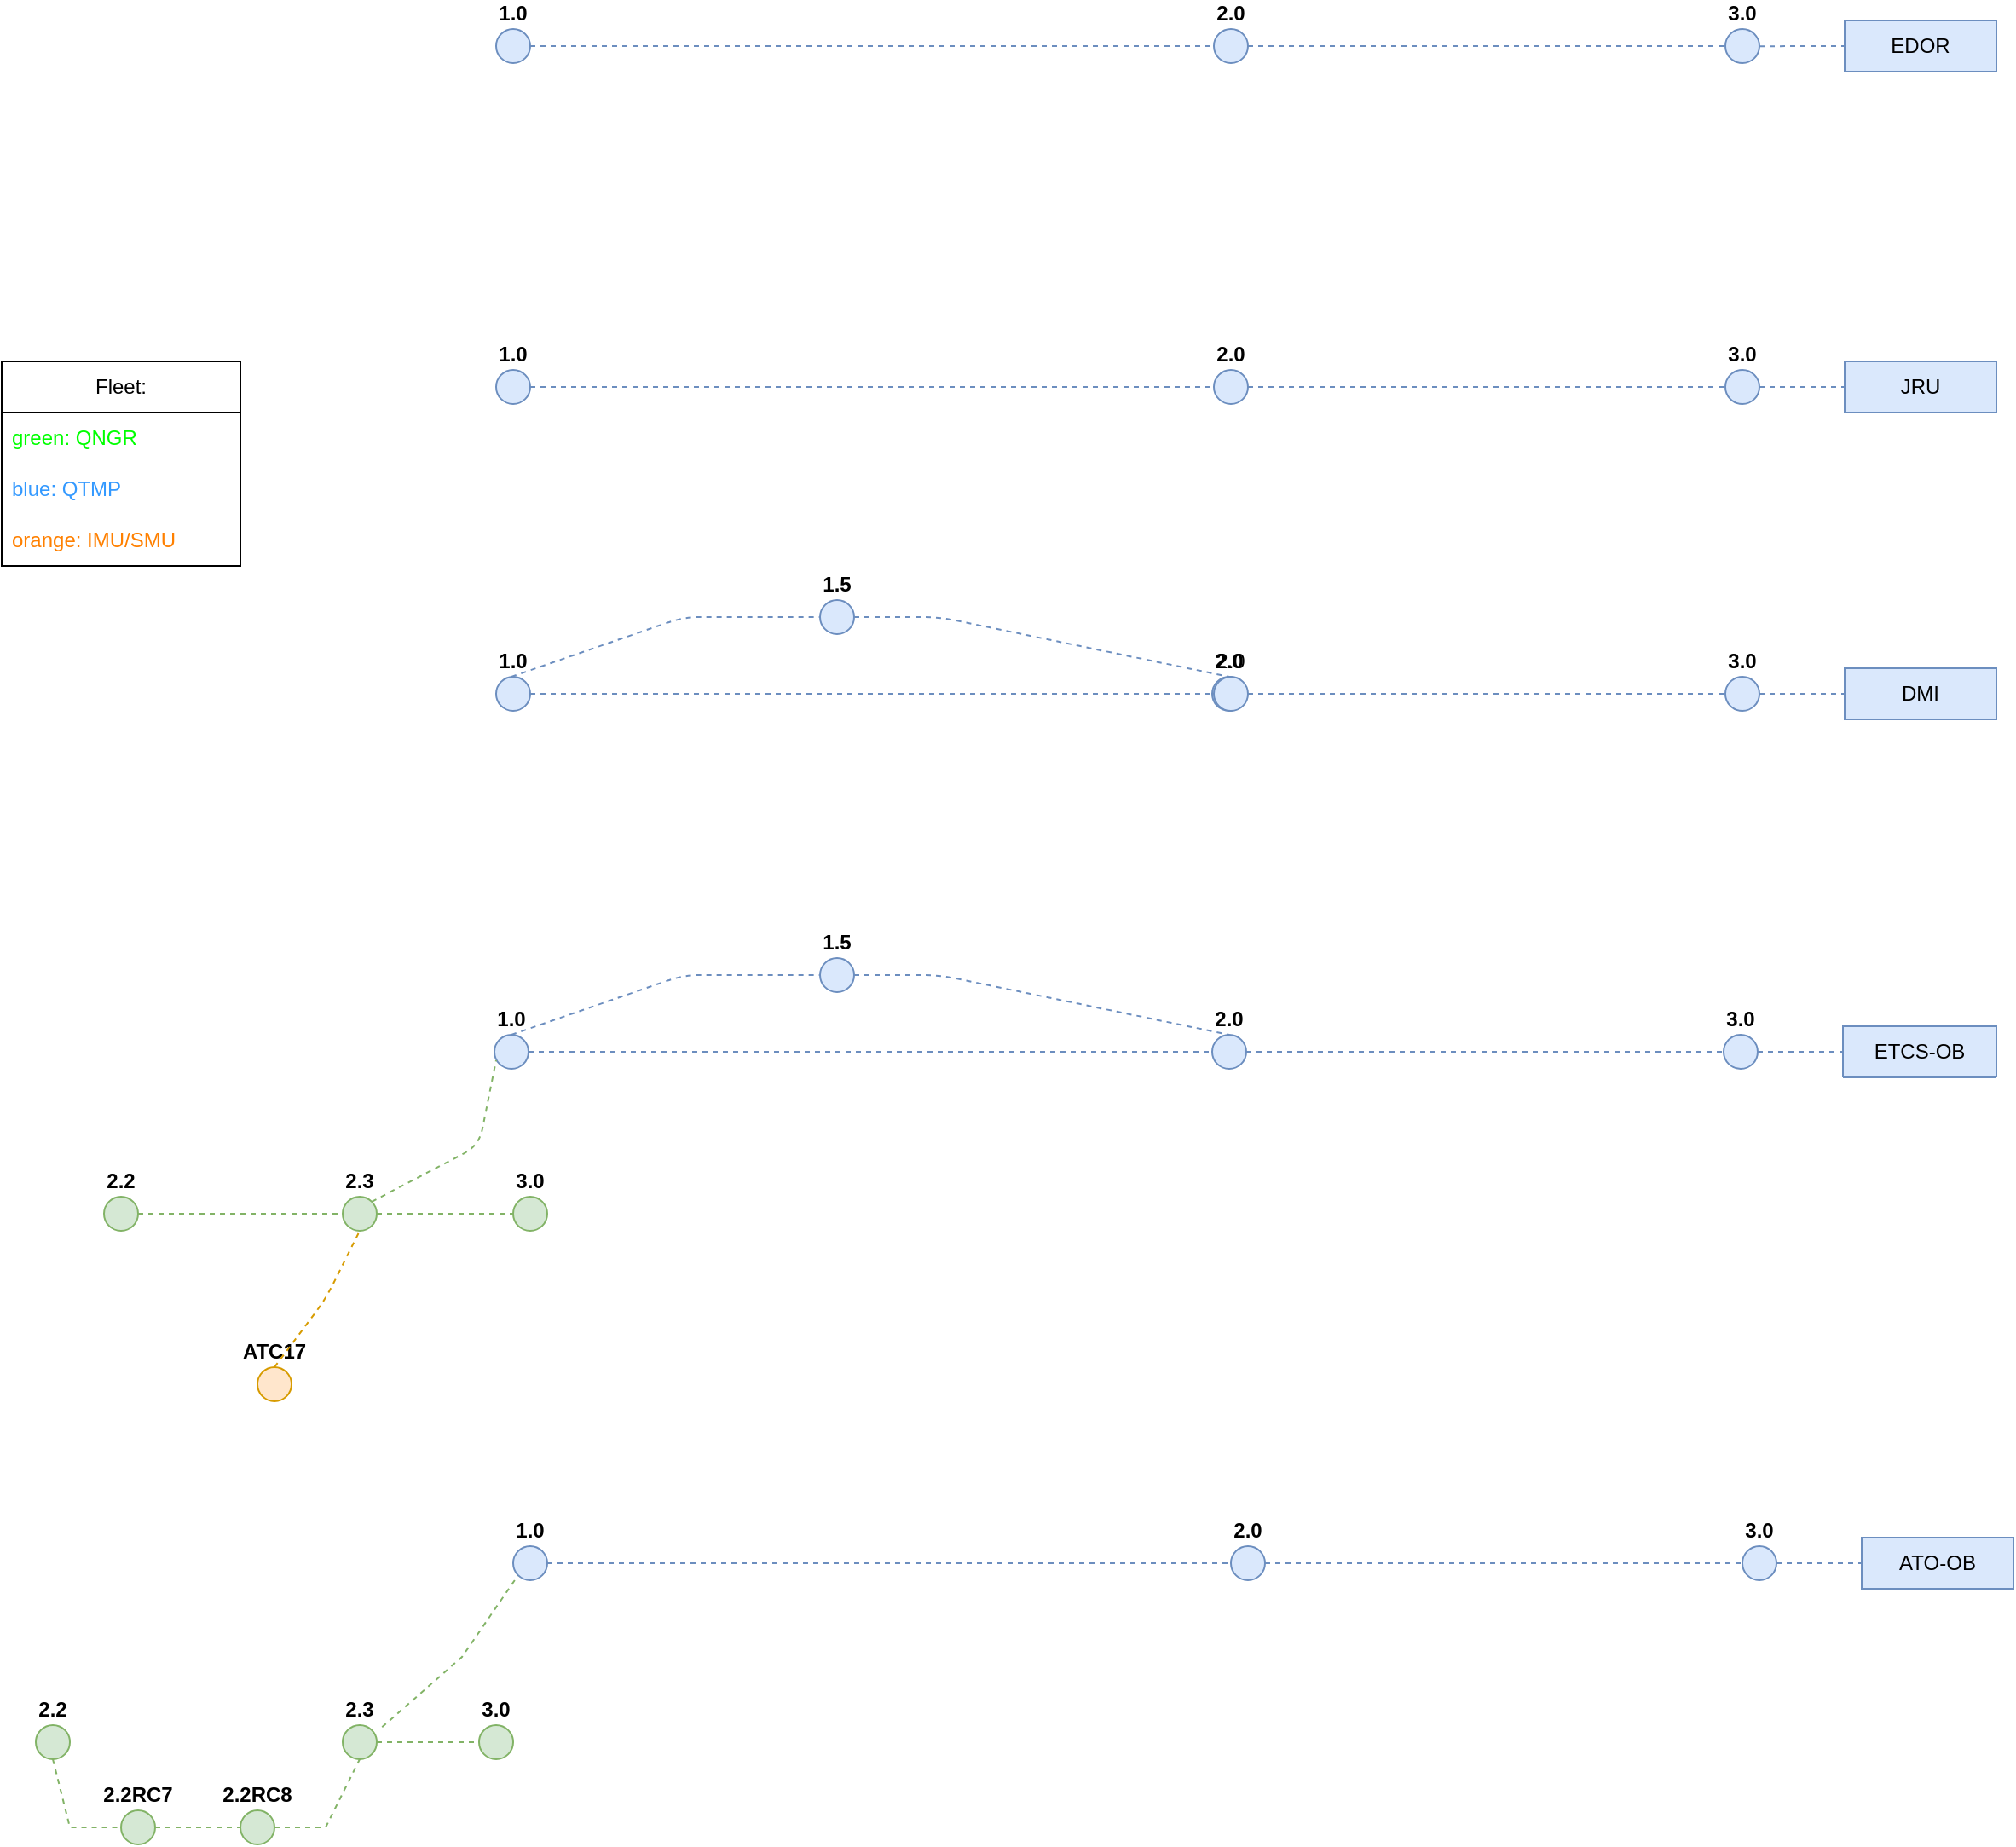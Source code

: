 <mxfile version="24.7.1" type="github">
  <diagram name="gitflow" id="YsHEfCWtMxy-4PZ75NSL">
    <mxGraphModel dx="2578" dy="2096" grid="1" gridSize="10" guides="1" tooltips="1" connect="1" arrows="1" fold="1" page="1" pageScale="1" pageWidth="850" pageHeight="1100" math="0" shadow="0">
      <root>
        <mxCell id="0" />
        <mxCell id="1" parent="0" />
        <mxCell id="qWxLDXMtbbsYDqkpyxWJ-5" value="" style="endArrow=none;dashed=1;html=1;fillColor=#dae8fc;strokeColor=#6c8ebf;rounded=0;entryX=0;entryY=0.5;entryDx=0;entryDy=0;" parent="1" source="qWxLDXMtbbsYDqkpyxWJ-12" target="au89qphzXt-BbgD6JoRx-5" edge="1">
          <mxGeometry width="50" height="50" relative="1" as="geometry">
            <mxPoint x="179" y="445" as="sourcePoint" />
            <mxPoint x="960.0" y="460.429" as="targetPoint" />
            <Array as="points" />
          </mxGeometry>
        </mxCell>
        <mxCell id="qWxLDXMtbbsYDqkpyxWJ-7" value="1.0" style="ellipse;whiteSpace=wrap;html=1;aspect=fixed;fillColor=#dae8fc;strokeColor=#6c8ebf;fontStyle=1;labelPosition=center;verticalLabelPosition=top;align=center;verticalAlign=bottom;" parent="1" vertex="1">
          <mxGeometry x="169" y="435" width="20" height="20" as="geometry" />
        </mxCell>
        <mxCell id="qWxLDXMtbbsYDqkpyxWJ-12" value="3.0" style="ellipse;whiteSpace=wrap;html=1;aspect=fixed;fillColor=#dae8fc;strokeColor=#6c8ebf;fontStyle=1;labelPosition=center;verticalLabelPosition=top;align=center;verticalAlign=bottom;" parent="1" vertex="1">
          <mxGeometry x="890" y="435" width="20" height="20" as="geometry" />
        </mxCell>
        <mxCell id="qWxLDXMtbbsYDqkpyxWJ-13" value="" style="endArrow=none;dashed=1;html=1;fillColor=#dae8fc;strokeColor=#6c8ebf;rounded=0;" parent="1" source="qWxLDXMtbbsYDqkpyxWJ-30" target="qWxLDXMtbbsYDqkpyxWJ-12" edge="1">
          <mxGeometry width="50" height="50" relative="1" as="geometry">
            <mxPoint x="189" y="445" as="sourcePoint" />
            <mxPoint x="839" y="445" as="targetPoint" />
          </mxGeometry>
        </mxCell>
        <mxCell id="qWxLDXMtbbsYDqkpyxWJ-30" value="2.0" style="ellipse;whiteSpace=wrap;html=1;aspect=fixed;fillColor=#dae8fc;strokeColor=#6c8ebf;fontStyle=1;labelPosition=center;verticalLabelPosition=top;align=center;verticalAlign=bottom;" parent="1" vertex="1">
          <mxGeometry x="590" y="435" width="20" height="20" as="geometry" />
        </mxCell>
        <mxCell id="qWxLDXMtbbsYDqkpyxWJ-31" value="" style="endArrow=none;dashed=1;html=1;fillColor=#dae8fc;strokeColor=#6c8ebf;rounded=0;" parent="1" source="qWxLDXMtbbsYDqkpyxWJ-7" target="qWxLDXMtbbsYDqkpyxWJ-30" edge="1">
          <mxGeometry width="50" height="50" relative="1" as="geometry">
            <mxPoint x="189.0" y="445" as="sourcePoint" />
            <mxPoint x="829" y="445" as="targetPoint" />
            <Array as="points" />
          </mxGeometry>
        </mxCell>
        <mxCell id="au89qphzXt-BbgD6JoRx-1" value="Fleet:" style="swimlane;fontStyle=0;childLayout=stackLayout;horizontal=1;startSize=30;horizontalStack=0;resizeParent=1;resizeParentMax=0;resizeLast=0;collapsible=1;marginBottom=0;whiteSpace=wrap;html=1;" vertex="1" parent="1">
          <mxGeometry x="-120" y="40" width="140" height="120" as="geometry">
            <mxRectangle x="-210" y="140" width="70" height="30" as="alternateBounds" />
          </mxGeometry>
        </mxCell>
        <mxCell id="au89qphzXt-BbgD6JoRx-2" value="&lt;font color=&quot;#00ff00&quot;&gt;green: QNGR&lt;/font&gt;" style="text;strokeColor=none;fillColor=none;align=left;verticalAlign=middle;spacingLeft=4;spacingRight=4;overflow=hidden;points=[[0,0.5],[1,0.5]];portConstraint=eastwest;rotatable=0;whiteSpace=wrap;html=1;" vertex="1" parent="au89qphzXt-BbgD6JoRx-1">
          <mxGeometry y="30" width="140" height="30" as="geometry" />
        </mxCell>
        <mxCell id="au89qphzXt-BbgD6JoRx-3" value="blue: QTMP" style="text;strokeColor=none;fillColor=none;align=left;verticalAlign=middle;spacingLeft=4;spacingRight=4;overflow=hidden;points=[[0,0.5],[1,0.5]];portConstraint=eastwest;rotatable=0;whiteSpace=wrap;html=1;fontColor=#3399FF;" vertex="1" parent="au89qphzXt-BbgD6JoRx-1">
          <mxGeometry y="60" width="140" height="30" as="geometry" />
        </mxCell>
        <mxCell id="au89qphzXt-BbgD6JoRx-4" value="orange: IMU/SMU" style="text;strokeColor=none;fillColor=none;align=left;verticalAlign=middle;spacingLeft=4;spacingRight=4;overflow=hidden;points=[[0,0.5],[1,0.5]];portConstraint=eastwest;rotatable=0;whiteSpace=wrap;html=1;fontColor=#FF8000;" vertex="1" parent="au89qphzXt-BbgD6JoRx-1">
          <mxGeometry y="90" width="140" height="30" as="geometry" />
        </mxCell>
        <mxCell id="au89qphzXt-BbgD6JoRx-5" value="ETCS-OB" style="swimlane;fontStyle=0;childLayout=stackLayout;horizontal=1;startSize=30;horizontalStack=0;resizeParent=1;resizeParentMax=0;resizeLast=0;collapsible=1;marginBottom=0;whiteSpace=wrap;html=1;fillColor=#dae8fc;strokeColor=#6c8ebf;" vertex="1" collapsed="1" parent="1">
          <mxGeometry x="960" y="430" width="90" height="30" as="geometry">
            <mxRectangle x="410" y="470" width="140" height="150" as="alternateBounds" />
          </mxGeometry>
        </mxCell>
        <mxCell id="au89qphzXt-BbgD6JoRx-6" value="EVC" style="text;strokeColor=none;fillColor=none;align=left;verticalAlign=middle;spacingLeft=4;spacingRight=4;overflow=hidden;points=[[0,0.5],[1,0.5]];portConstraint=eastwest;rotatable=0;whiteSpace=wrap;html=1;fontColor=default;" vertex="1" parent="au89qphzXt-BbgD6JoRx-5">
          <mxGeometry y="30" width="140" height="30" as="geometry" />
        </mxCell>
        <mxCell id="au89qphzXt-BbgD6JoRx-10" value="RTM" style="text;strokeColor=none;fillColor=none;align=left;verticalAlign=middle;spacingLeft=4;spacingRight=4;overflow=hidden;points=[[0,0.5],[1,0.5]];portConstraint=eastwest;rotatable=0;whiteSpace=wrap;html=1;fontColor=default;" vertex="1" parent="au89qphzXt-BbgD6JoRx-5">
          <mxGeometry y="60" width="140" height="30" as="geometry" />
        </mxCell>
        <mxCell id="au89qphzXt-BbgD6JoRx-11" value="BTM" style="text;strokeColor=none;fillColor=none;align=left;verticalAlign=middle;spacingLeft=4;spacingRight=4;overflow=hidden;points=[[0,0.5],[1,0.5]];portConstraint=eastwest;rotatable=0;whiteSpace=wrap;html=1;fontColor=default;" vertex="1" parent="au89qphzXt-BbgD6JoRx-5">
          <mxGeometry y="90" width="140" height="30" as="geometry" />
        </mxCell>
        <mxCell id="au89qphzXt-BbgD6JoRx-12" value="AWIO" style="text;strokeColor=none;fillColor=none;align=left;verticalAlign=middle;spacingLeft=4;spacingRight=4;overflow=hidden;points=[[0,0.5],[1,0.5]];portConstraint=eastwest;rotatable=0;whiteSpace=wrap;html=1;fontColor=default;" vertex="1" parent="au89qphzXt-BbgD6JoRx-5">
          <mxGeometry y="120" width="140" height="30" as="geometry" />
        </mxCell>
        <mxCell id="au89qphzXt-BbgD6JoRx-13" value="1.5" style="ellipse;whiteSpace=wrap;html=1;aspect=fixed;fillColor=#dae8fc;strokeColor=#6c8ebf;fontStyle=1;labelPosition=center;verticalLabelPosition=top;align=center;verticalAlign=bottom;" vertex="1" parent="1">
          <mxGeometry x="360" y="390" width="20" height="20" as="geometry" />
        </mxCell>
        <mxCell id="au89qphzXt-BbgD6JoRx-14" value="" style="endArrow=none;dashed=1;html=1;fillColor=#dae8fc;strokeColor=#6c8ebf;rounded=1;entryX=0;entryY=0.5;entryDx=0;entryDy=0;exitX=0.5;exitY=0;exitDx=0;exitDy=0;curved=0;" edge="1" parent="1" source="qWxLDXMtbbsYDqkpyxWJ-7" target="au89qphzXt-BbgD6JoRx-13">
          <mxGeometry width="50" height="50" relative="1" as="geometry">
            <mxPoint x="199" y="455" as="sourcePoint" />
            <mxPoint x="600" y="455" as="targetPoint" />
            <Array as="points">
              <mxPoint x="280" y="400" />
            </Array>
          </mxGeometry>
        </mxCell>
        <mxCell id="au89qphzXt-BbgD6JoRx-15" value="" style="endArrow=none;dashed=1;html=1;fillColor=#dae8fc;strokeColor=#6c8ebf;rounded=1;entryX=0.5;entryY=0;entryDx=0;entryDy=0;exitX=1;exitY=0.5;exitDx=0;exitDy=0;curved=0;" edge="1" parent="1" source="au89qphzXt-BbgD6JoRx-13" target="qWxLDXMtbbsYDqkpyxWJ-30">
          <mxGeometry width="50" height="50" relative="1" as="geometry">
            <mxPoint x="189" y="445" as="sourcePoint" />
            <mxPoint x="330" y="410" as="targetPoint" />
            <Array as="points">
              <mxPoint x="430" y="400" />
            </Array>
          </mxGeometry>
        </mxCell>
        <mxCell id="au89qphzXt-BbgD6JoRx-21" value="2.0" style="ellipse;whiteSpace=wrap;html=1;aspect=fixed;fillColor=#dae8fc;strokeColor=#6c8ebf;fontStyle=1;labelPosition=center;verticalLabelPosition=top;align=center;verticalAlign=bottom;" vertex="1" parent="1">
          <mxGeometry x="590" y="225" width="20" height="20" as="geometry" />
        </mxCell>
        <mxCell id="au89qphzXt-BbgD6JoRx-22" value="1.5" style="ellipse;whiteSpace=wrap;html=1;aspect=fixed;fillColor=#dae8fc;strokeColor=#6c8ebf;fontStyle=1;labelPosition=center;verticalLabelPosition=top;align=center;verticalAlign=bottom;" vertex="1" parent="1">
          <mxGeometry x="360" y="180" width="20" height="20" as="geometry" />
        </mxCell>
        <mxCell id="au89qphzXt-BbgD6JoRx-23" value="" style="endArrow=none;dashed=1;html=1;fillColor=#dae8fc;strokeColor=#6c8ebf;rounded=1;entryX=0;entryY=0.5;entryDx=0;entryDy=0;exitX=0.5;exitY=0;exitDx=0;exitDy=0;curved=0;" edge="1" parent="1" target="au89qphzXt-BbgD6JoRx-22">
          <mxGeometry width="50" height="50" relative="1" as="geometry">
            <mxPoint x="179" y="225" as="sourcePoint" />
            <mxPoint x="600" y="245" as="targetPoint" />
            <Array as="points">
              <mxPoint x="280" y="190" />
            </Array>
          </mxGeometry>
        </mxCell>
        <mxCell id="au89qphzXt-BbgD6JoRx-24" value="" style="endArrow=none;dashed=1;html=1;fillColor=#dae8fc;strokeColor=#6c8ebf;rounded=1;entryX=0.5;entryY=0;entryDx=0;entryDy=0;exitX=1;exitY=0.5;exitDx=0;exitDy=0;curved=0;" edge="1" parent="1">
          <mxGeometry width="50" height="50" relative="1" as="geometry">
            <mxPoint x="380" y="190" as="sourcePoint" />
            <mxPoint x="600" y="225" as="targetPoint" />
            <Array as="points">
              <mxPoint x="430" y="190" />
            </Array>
          </mxGeometry>
        </mxCell>
        <mxCell id="qWxLDXMtbbsYDqkpyxWJ-114" value="ATC17" parent="0" />
        <mxCell id="qWxLDXMtbbsYDqkpyxWJ-127" value="" style="endArrow=none;dashed=1;html=1;fillColor=#dae8fc;strokeColor=#6c8ebf;rounded=0;" parent="qWxLDXMtbbsYDqkpyxWJ-114" source="qWxLDXMtbbsYDqkpyxWJ-129" target="qWxLDXMtbbsYDqkpyxWJ-133" edge="1">
          <mxGeometry width="50" height="50" relative="1" as="geometry">
            <mxPoint x="180" y="235" as="sourcePoint" />
            <mxPoint x="860" y="235" as="targetPoint" />
          </mxGeometry>
        </mxCell>
        <mxCell id="qWxLDXMtbbsYDqkpyxWJ-128" value="1.0" style="ellipse;whiteSpace=wrap;html=1;aspect=fixed;fillColor=#dae8fc;strokeColor=#6c8ebf;fontStyle=1;labelPosition=center;verticalLabelPosition=top;align=center;verticalAlign=bottom;" parent="qWxLDXMtbbsYDqkpyxWJ-114" vertex="1">
          <mxGeometry x="170" y="225" width="20" height="20" as="geometry" />
        </mxCell>
        <mxCell id="qWxLDXMtbbsYDqkpyxWJ-129" value="3.0" style="ellipse;whiteSpace=wrap;html=1;aspect=fixed;fillColor=#dae8fc;strokeColor=#6c8ebf;fontStyle=1;labelPosition=center;verticalLabelPosition=top;align=center;verticalAlign=bottom;" parent="qWxLDXMtbbsYDqkpyxWJ-114" vertex="1">
          <mxGeometry x="891" y="225" width="20" height="20" as="geometry" />
        </mxCell>
        <mxCell id="qWxLDXMtbbsYDqkpyxWJ-130" value="" style="endArrow=none;dashed=1;html=1;fillColor=#dae8fc;strokeColor=#6c8ebf;rounded=0;" parent="qWxLDXMtbbsYDqkpyxWJ-114" source="qWxLDXMtbbsYDqkpyxWJ-131" target="qWxLDXMtbbsYDqkpyxWJ-129" edge="1">
          <mxGeometry width="50" height="50" relative="1" as="geometry">
            <mxPoint x="190" y="235" as="sourcePoint" />
            <mxPoint x="840" y="235" as="targetPoint" />
          </mxGeometry>
        </mxCell>
        <mxCell id="qWxLDXMtbbsYDqkpyxWJ-131" value="2.0" style="ellipse;whiteSpace=wrap;html=1;aspect=fixed;fillColor=#dae8fc;strokeColor=#6c8ebf;fontStyle=0;labelPosition=center;verticalLabelPosition=top;align=center;verticalAlign=bottom;" parent="qWxLDXMtbbsYDqkpyxWJ-114" vertex="1">
          <mxGeometry x="591" y="225" width="20" height="20" as="geometry" />
        </mxCell>
        <mxCell id="qWxLDXMtbbsYDqkpyxWJ-132" value="" style="endArrow=none;dashed=1;html=1;fillColor=#dae8fc;strokeColor=#6c8ebf;rounded=0;" parent="qWxLDXMtbbsYDqkpyxWJ-114" source="qWxLDXMtbbsYDqkpyxWJ-128" target="qWxLDXMtbbsYDqkpyxWJ-131" edge="1">
          <mxGeometry width="50" height="50" relative="1" as="geometry">
            <mxPoint x="190.0" y="235" as="sourcePoint" />
            <mxPoint x="830" y="235" as="targetPoint" />
            <Array as="points" />
          </mxGeometry>
        </mxCell>
        <mxCell id="qWxLDXMtbbsYDqkpyxWJ-133" value="DMI" style="text;html=1;strokeColor=#6c8ebf;fillColor=#dae8fc;align=center;verticalAlign=middle;whiteSpace=wrap;rounded=0;container=1;collapsible=0;" parent="qWxLDXMtbbsYDqkpyxWJ-114" vertex="1">
          <mxGeometry x="961" y="220" width="89" height="30" as="geometry">
            <mxRectangle x="961" y="610" width="90" height="30" as="alternateBounds" />
          </mxGeometry>
        </mxCell>
        <mxCell id="qWxLDXMtbbsYDqkpyxWJ-134" value="" style="endArrow=none;dashed=1;html=1;fillColor=#dae8fc;strokeColor=#6c8ebf;rounded=0;" parent="qWxLDXMtbbsYDqkpyxWJ-114" source="qWxLDXMtbbsYDqkpyxWJ-136" target="qWxLDXMtbbsYDqkpyxWJ-140" edge="1">
          <mxGeometry width="50" height="50" relative="1" as="geometry">
            <mxPoint x="180" y="55" as="sourcePoint" />
            <mxPoint x="860" y="55" as="targetPoint" />
          </mxGeometry>
        </mxCell>
        <mxCell id="qWxLDXMtbbsYDqkpyxWJ-135" value="1.0" style="ellipse;whiteSpace=wrap;html=1;aspect=fixed;fillColor=#dae8fc;strokeColor=#6c8ebf;fontStyle=1;labelPosition=center;verticalLabelPosition=top;align=center;verticalAlign=bottom;" parent="qWxLDXMtbbsYDqkpyxWJ-114" vertex="1">
          <mxGeometry x="170" y="45" width="20" height="20" as="geometry" />
        </mxCell>
        <mxCell id="qWxLDXMtbbsYDqkpyxWJ-136" value="3.0" style="ellipse;whiteSpace=wrap;html=1;aspect=fixed;fillColor=#dae8fc;strokeColor=#6c8ebf;fontStyle=1;labelPosition=center;verticalLabelPosition=top;align=center;verticalAlign=bottom;" parent="qWxLDXMtbbsYDqkpyxWJ-114" vertex="1">
          <mxGeometry x="891" y="45" width="20" height="20" as="geometry" />
        </mxCell>
        <mxCell id="qWxLDXMtbbsYDqkpyxWJ-137" value="" style="endArrow=none;dashed=1;html=1;fillColor=#dae8fc;strokeColor=#6c8ebf;rounded=0;" parent="qWxLDXMtbbsYDqkpyxWJ-114" source="qWxLDXMtbbsYDqkpyxWJ-138" target="qWxLDXMtbbsYDqkpyxWJ-136" edge="1">
          <mxGeometry width="50" height="50" relative="1" as="geometry">
            <mxPoint x="190" y="55" as="sourcePoint" />
            <mxPoint x="840" y="55" as="targetPoint" />
          </mxGeometry>
        </mxCell>
        <mxCell id="qWxLDXMtbbsYDqkpyxWJ-138" value="2.0" style="ellipse;whiteSpace=wrap;html=1;aspect=fixed;fillColor=#dae8fc;strokeColor=#6c8ebf;fontStyle=1;labelPosition=center;verticalLabelPosition=top;align=center;verticalAlign=bottom;" parent="qWxLDXMtbbsYDqkpyxWJ-114" vertex="1">
          <mxGeometry x="591" y="45" width="20" height="20" as="geometry" />
        </mxCell>
        <mxCell id="qWxLDXMtbbsYDqkpyxWJ-139" value="" style="endArrow=none;dashed=1;html=1;fillColor=#dae8fc;strokeColor=#6c8ebf;rounded=0;" parent="qWxLDXMtbbsYDqkpyxWJ-114" source="qWxLDXMtbbsYDqkpyxWJ-135" target="qWxLDXMtbbsYDqkpyxWJ-138" edge="1">
          <mxGeometry width="50" height="50" relative="1" as="geometry">
            <mxPoint x="190.0" y="55" as="sourcePoint" />
            <mxPoint x="830" y="55" as="targetPoint" />
            <Array as="points" />
          </mxGeometry>
        </mxCell>
        <mxCell id="qWxLDXMtbbsYDqkpyxWJ-140" value="JRU" style="text;html=1;strokeColor=#6c8ebf;fillColor=#dae8fc;align=center;verticalAlign=middle;whiteSpace=wrap;rounded=0;container=1;collapsible=0;" parent="qWxLDXMtbbsYDqkpyxWJ-114" vertex="1">
          <mxGeometry x="961" y="40" width="89" height="30" as="geometry">
            <mxRectangle x="961" y="610" width="90" height="30" as="alternateBounds" />
          </mxGeometry>
        </mxCell>
        <mxCell id="qWxLDXMtbbsYDqkpyxWJ-141" value="" style="endArrow=none;dashed=1;html=1;fillColor=#dae8fc;strokeColor=#6c8ebf;rounded=0;" parent="qWxLDXMtbbsYDqkpyxWJ-114" source="qWxLDXMtbbsYDqkpyxWJ-143" target="qWxLDXMtbbsYDqkpyxWJ-147" edge="1">
          <mxGeometry width="50" height="50" relative="1" as="geometry">
            <mxPoint x="180" y="-145" as="sourcePoint" />
            <mxPoint x="860" y="-145" as="targetPoint" />
          </mxGeometry>
        </mxCell>
        <mxCell id="qWxLDXMtbbsYDqkpyxWJ-142" value="1.0" style="ellipse;whiteSpace=wrap;html=1;aspect=fixed;fillColor=#dae8fc;strokeColor=#6c8ebf;fontStyle=1;labelPosition=center;verticalLabelPosition=top;align=center;verticalAlign=bottom;" parent="qWxLDXMtbbsYDqkpyxWJ-114" vertex="1">
          <mxGeometry x="170" y="-155" width="20" height="20" as="geometry" />
        </mxCell>
        <mxCell id="qWxLDXMtbbsYDqkpyxWJ-143" value="3.0" style="ellipse;whiteSpace=wrap;html=1;aspect=fixed;fillColor=#dae8fc;strokeColor=#6c8ebf;fontStyle=1;labelPosition=center;verticalLabelPosition=top;align=center;verticalAlign=bottom;" parent="qWxLDXMtbbsYDqkpyxWJ-114" vertex="1">
          <mxGeometry x="891" y="-155" width="20" height="20" as="geometry" />
        </mxCell>
        <mxCell id="qWxLDXMtbbsYDqkpyxWJ-144" value="" style="endArrow=none;dashed=1;html=1;fillColor=#dae8fc;strokeColor=#6c8ebf;rounded=0;" parent="qWxLDXMtbbsYDqkpyxWJ-114" source="qWxLDXMtbbsYDqkpyxWJ-145" target="qWxLDXMtbbsYDqkpyxWJ-143" edge="1">
          <mxGeometry width="50" height="50" relative="1" as="geometry">
            <mxPoint x="190" y="-145" as="sourcePoint" />
            <mxPoint x="840" y="-145" as="targetPoint" />
          </mxGeometry>
        </mxCell>
        <mxCell id="qWxLDXMtbbsYDqkpyxWJ-145" value="2.0" style="ellipse;whiteSpace=wrap;html=1;aspect=fixed;fillColor=#dae8fc;strokeColor=#6c8ebf;fontStyle=1;labelPosition=center;verticalLabelPosition=top;align=center;verticalAlign=bottom;" parent="qWxLDXMtbbsYDqkpyxWJ-114" vertex="1">
          <mxGeometry x="591" y="-155" width="20" height="20" as="geometry" />
        </mxCell>
        <mxCell id="qWxLDXMtbbsYDqkpyxWJ-146" value="" style="endArrow=none;dashed=1;html=1;fillColor=#dae8fc;strokeColor=#6c8ebf;rounded=0;" parent="qWxLDXMtbbsYDqkpyxWJ-114" source="qWxLDXMtbbsYDqkpyxWJ-142" target="qWxLDXMtbbsYDqkpyxWJ-145" edge="1">
          <mxGeometry width="50" height="50" relative="1" as="geometry">
            <mxPoint x="190.0" y="-145" as="sourcePoint" />
            <mxPoint x="830" y="-145" as="targetPoint" />
            <Array as="points" />
          </mxGeometry>
        </mxCell>
        <mxCell id="qWxLDXMtbbsYDqkpyxWJ-147" value="EDOR" style="text;html=1;strokeColor=#6c8ebf;fillColor=#dae8fc;align=center;verticalAlign=middle;whiteSpace=wrap;rounded=0;container=1;collapsible=0;" parent="qWxLDXMtbbsYDqkpyxWJ-114" vertex="1">
          <mxGeometry x="961" y="-160" width="89" height="30" as="geometry">
            <mxRectangle x="961" y="610" width="90" height="30" as="alternateBounds" />
          </mxGeometry>
        </mxCell>
        <mxCell id="qWxLDXMtbbsYDqkpyxWJ-169" value="2.3" style="ellipse;whiteSpace=wrap;html=1;aspect=fixed;fillColor=#d5e8d4;strokeColor=#82b366;fontStyle=1;labelPosition=center;verticalLabelPosition=top;align=center;verticalAlign=bottom;" parent="qWxLDXMtbbsYDqkpyxWJ-114" vertex="1">
          <mxGeometry x="80" y="530" width="20" height="20" as="geometry" />
        </mxCell>
        <mxCell id="qWxLDXMtbbsYDqkpyxWJ-173" value="3.0" style="ellipse;whiteSpace=wrap;html=1;aspect=fixed;fillColor=#d5e8d4;strokeColor=#82b366;fontStyle=1;labelPosition=center;verticalLabelPosition=top;align=center;verticalAlign=bottom;" parent="qWxLDXMtbbsYDqkpyxWJ-114" vertex="1">
          <mxGeometry x="180" y="530" width="20" height="20" as="geometry" />
        </mxCell>
        <mxCell id="qWxLDXMtbbsYDqkpyxWJ-174" value="" style="endArrow=none;dashed=1;html=1;fillColor=#d5e8d4;strokeColor=#82b366;rounded=0;startFillColor=#33FF33;exitX=1;exitY=0.5;exitDx=0;exitDy=0;entryX=0;entryY=0.5;entryDx=0;entryDy=0;orthogonalLoop=0;" parent="qWxLDXMtbbsYDqkpyxWJ-114" source="qWxLDXMtbbsYDqkpyxWJ-169" target="qWxLDXMtbbsYDqkpyxWJ-173" edge="1">
          <mxGeometry width="50" height="50" relative="1" as="geometry">
            <mxPoint y="600" as="sourcePoint" />
            <mxPoint x="50" y="600" as="targetPoint" />
            <Array as="points" />
          </mxGeometry>
        </mxCell>
        <mxCell id="qWxLDXMtbbsYDqkpyxWJ-177" value="" style="endArrow=none;dashed=1;html=1;fillColor=#d5e8d4;strokeColor=#82b366;rounded=0;startFillColor=#33FF33;entryX=0;entryY=0.5;entryDx=0;entryDy=0;orthogonalLoop=0;" parent="qWxLDXMtbbsYDqkpyxWJ-114" source="qWxLDXMtbbsYDqkpyxWJ-170" target="qWxLDXMtbbsYDqkpyxWJ-169" edge="1">
          <mxGeometry width="50" height="50" relative="1" as="geometry">
            <mxPoint x="-60" y="540" as="sourcePoint" />
            <mxPoint x="-30" y="590" as="targetPoint" />
            <Array as="points" />
          </mxGeometry>
        </mxCell>
        <mxCell id="qWxLDXMtbbsYDqkpyxWJ-178" value="" style="endArrow=none;dashed=1;html=1;fillColor=#d5e8d4;strokeColor=#82b366;rounded=0;startFillColor=#33FF33;entryX=0;entryY=0.5;entryDx=0;entryDy=0;orthogonalLoop=0;" parent="qWxLDXMtbbsYDqkpyxWJ-114" target="qWxLDXMtbbsYDqkpyxWJ-170" edge="1">
          <mxGeometry width="50" height="50" relative="1" as="geometry">
            <mxPoint x="-60" y="540" as="sourcePoint" />
            <mxPoint x="130" y="540" as="targetPoint" />
            <Array as="points" />
          </mxGeometry>
        </mxCell>
        <mxCell id="qWxLDXMtbbsYDqkpyxWJ-170" value="2.2" style="ellipse;whiteSpace=wrap;html=1;aspect=fixed;fillColor=#d5e8d4;strokeColor=#82b366;fontStyle=1;labelPosition=center;verticalLabelPosition=top;align=center;verticalAlign=bottom;" parent="qWxLDXMtbbsYDqkpyxWJ-114" vertex="1">
          <mxGeometry x="-60" y="530" width="20" height="20" as="geometry" />
        </mxCell>
        <mxCell id="qWxLDXMtbbsYDqkpyxWJ-181" value="ATC17" style="ellipse;whiteSpace=wrap;html=1;aspect=fixed;fillColor=#ffe6cc;strokeColor=#d79b00;fontStyle=1;labelPosition=center;verticalLabelPosition=top;align=center;verticalAlign=bottom;" parent="qWxLDXMtbbsYDqkpyxWJ-114" vertex="1">
          <mxGeometry x="30" y="630" width="20" height="20" as="geometry" />
        </mxCell>
        <mxCell id="qWxLDXMtbbsYDqkpyxWJ-186" value="" style="endArrow=none;dashed=1;html=1;fillColor=#d5e8d4;strokeColor=#82b366;rounded=0;startFillColor=#33FF33;exitX=1.156;exitY=0.058;exitDx=0;exitDy=0;entryX=0;entryY=1;entryDx=0;entryDy=0;orthogonalLoop=0;exitPerimeter=0;" parent="qWxLDXMtbbsYDqkpyxWJ-114" source="qWxLDXMtbbsYDqkpyxWJ-150" target="qWxLDXMtbbsYDqkpyxWJ-117" edge="1">
          <mxGeometry width="50" height="50" relative="1" as="geometry">
            <mxPoint x="110" y="860" as="sourcePoint" />
            <mxPoint x="170" y="860" as="targetPoint" />
            <Array as="points">
              <mxPoint x="150" y="800" />
            </Array>
          </mxGeometry>
        </mxCell>
        <mxCell id="qWxLDXMtbbsYDqkpyxWJ-187" value="" style="endArrow=none;dashed=1;html=1;fillColor=#d5e8d4;strokeColor=#82b366;rounded=1;startFillColor=#33FF33;exitX=1;exitY=0;exitDx=0;exitDy=0;entryX=0;entryY=1;entryDx=0;entryDy=0;orthogonalLoop=0;curved=0;" parent="qWxLDXMtbbsYDqkpyxWJ-114" source="qWxLDXMtbbsYDqkpyxWJ-169" edge="1">
          <mxGeometry width="50" height="50" relative="1" as="geometry">
            <mxPoint x="90" y="539" as="sourcePoint" />
            <mxPoint x="170" y="450" as="targetPoint" />
            <Array as="points">
              <mxPoint x="160" y="500" />
            </Array>
          </mxGeometry>
        </mxCell>
        <mxCell id="qWxLDXMtbbsYDqkpyxWJ-188" value="" style="endArrow=none;dashed=1;html=1;fillColor=#ffe6cc;strokeColor=#d79b00;rounded=1;startFillColor=#33FF33;exitX=0.5;exitY=0;exitDx=0;exitDy=0;entryX=0.5;entryY=1;entryDx=0;entryDy=0;orthogonalLoop=0;curved=0;" parent="qWxLDXMtbbsYDqkpyxWJ-114" source="qWxLDXMtbbsYDqkpyxWJ-181" target="qWxLDXMtbbsYDqkpyxWJ-169" edge="1">
          <mxGeometry width="50" height="50" relative="1" as="geometry">
            <mxPoint x="110" y="550" as="sourcePoint" />
            <mxPoint x="190" y="550" as="targetPoint" />
            <Array as="points">
              <mxPoint x="70" y="590" />
            </Array>
          </mxGeometry>
        </mxCell>
        <mxCell id="qWxLDXMtbbsYDqkpyxWJ-113" value="QNGR" parent="0" />
        <mxCell id="qWxLDXMtbbsYDqkpyxWJ-149" value="2.2RC8" style="ellipse;whiteSpace=wrap;html=1;aspect=fixed;fillColor=#d5e8d4;strokeColor=#82b366;fontStyle=1;labelPosition=center;verticalLabelPosition=top;align=center;verticalAlign=bottom;" parent="qWxLDXMtbbsYDqkpyxWJ-113" vertex="1">
          <mxGeometry x="20" y="890" width="20" height="20" as="geometry" />
        </mxCell>
        <mxCell id="qWxLDXMtbbsYDqkpyxWJ-150" value="2.3" style="ellipse;whiteSpace=wrap;html=1;aspect=fixed;fillColor=#d5e8d4;strokeColor=#82b366;fontStyle=1;labelPosition=center;verticalLabelPosition=top;align=center;verticalAlign=bottom;" parent="qWxLDXMtbbsYDqkpyxWJ-113" vertex="1">
          <mxGeometry x="80" y="840" width="20" height="20" as="geometry" />
        </mxCell>
        <mxCell id="qWxLDXMtbbsYDqkpyxWJ-152" value="2.2" style="ellipse;whiteSpace=wrap;html=1;aspect=fixed;fillColor=#d5e8d4;strokeColor=#82b366;fontStyle=1;labelPosition=center;verticalLabelPosition=top;align=center;verticalAlign=bottom;" parent="qWxLDXMtbbsYDqkpyxWJ-113" vertex="1">
          <mxGeometry x="-100" y="840" width="20" height="20" as="geometry" />
        </mxCell>
        <mxCell id="qWxLDXMtbbsYDqkpyxWJ-153" value="" style="endArrow=none;dashed=1;html=1;fillColor=#d5e8d4;strokeColor=#82b366;rounded=0;startFillColor=#33FF33;exitX=1;exitY=0.5;exitDx=0;exitDy=0;entryX=0;entryY=0.5;entryDx=0;entryDy=0;orthogonalLoop=0;" parent="qWxLDXMtbbsYDqkpyxWJ-113" source="qWxLDXMtbbsYDqkpyxWJ-148" target="qWxLDXMtbbsYDqkpyxWJ-149" edge="1">
          <mxGeometry width="50" height="50" relative="1" as="geometry">
            <mxPoint x="-80" y="870" as="sourcePoint" />
            <mxPoint x="-40" y="910" as="targetPoint" />
            <Array as="points" />
          </mxGeometry>
        </mxCell>
        <mxCell id="qWxLDXMtbbsYDqkpyxWJ-154" value="" style="endArrow=none;dashed=1;html=1;fillColor=#d5e8d4;strokeColor=#82b366;rounded=0;startFillColor=#33FF33;exitX=1;exitY=0.5;exitDx=0;exitDy=0;entryX=0.5;entryY=1;entryDx=0;entryDy=0;orthogonalLoop=0;" parent="qWxLDXMtbbsYDqkpyxWJ-113" source="qWxLDXMtbbsYDqkpyxWJ-149" target="qWxLDXMtbbsYDqkpyxWJ-150" edge="1">
          <mxGeometry width="50" height="50" relative="1" as="geometry">
            <mxPoint x="-20" y="910" as="sourcePoint" />
            <mxPoint x="20" y="910" as="targetPoint" />
            <Array as="points">
              <mxPoint x="70" y="900" />
            </Array>
          </mxGeometry>
        </mxCell>
        <mxCell id="qWxLDXMtbbsYDqkpyxWJ-155" value="3.0" style="ellipse;whiteSpace=wrap;html=1;aspect=fixed;fillColor=#d5e8d4;strokeColor=#82b366;fontStyle=1;labelPosition=center;verticalLabelPosition=top;align=center;verticalAlign=bottom;" parent="qWxLDXMtbbsYDqkpyxWJ-113" vertex="1">
          <mxGeometry x="160" y="840" width="20" height="20" as="geometry" />
        </mxCell>
        <mxCell id="qWxLDXMtbbsYDqkpyxWJ-156" value="" style="endArrow=none;dashed=1;html=1;fillColor=#d5e8d4;strokeColor=#82b366;rounded=0;startFillColor=#33FF33;exitX=1;exitY=0.5;exitDx=0;exitDy=0;entryX=0;entryY=0.5;entryDx=0;entryDy=0;orthogonalLoop=0;" parent="qWxLDXMtbbsYDqkpyxWJ-113" source="qWxLDXMtbbsYDqkpyxWJ-150" target="qWxLDXMtbbsYDqkpyxWJ-155" edge="1">
          <mxGeometry width="50" height="50" relative="1" as="geometry">
            <mxPoint x="-20" y="910" as="sourcePoint" />
            <mxPoint x="30" y="910" as="targetPoint" />
            <Array as="points" />
          </mxGeometry>
        </mxCell>
        <mxCell id="qWxLDXMtbbsYDqkpyxWJ-148" value="2.2RC7" style="ellipse;whiteSpace=wrap;html=1;aspect=fixed;fillColor=#d5e8d4;strokeColor=#82b366;fontStyle=1;labelPosition=center;verticalLabelPosition=top;align=center;verticalAlign=bottom;" parent="qWxLDXMtbbsYDqkpyxWJ-113" vertex="1">
          <mxGeometry x="-50" y="890" width="20" height="20" as="geometry" />
        </mxCell>
        <mxCell id="qWxLDXMtbbsYDqkpyxWJ-151" value="" style="endArrow=none;dashed=1;html=1;fillColor=#d5e8d4;strokeColor=#82b366;rounded=0;startFillColor=#33FF33;exitX=0.5;exitY=1;exitDx=0;exitDy=0;entryX=0;entryY=0.5;entryDx=0;entryDy=0;orthogonalLoop=0;" parent="qWxLDXMtbbsYDqkpyxWJ-113" source="qWxLDXMtbbsYDqkpyxWJ-152" target="qWxLDXMtbbsYDqkpyxWJ-148" edge="1">
          <mxGeometry width="50" height="50" relative="1" as="geometry">
            <mxPoint x="-110" y="870" as="sourcePoint" />
            <mxPoint x="291" y="870" as="targetPoint" />
            <Array as="points">
              <mxPoint x="-80" y="900" />
            </Array>
          </mxGeometry>
        </mxCell>
        <mxCell id="qWxLDXMtbbsYDqkpyxWJ-112" value="QTMP" parent="0" />
        <mxCell id="qWxLDXMtbbsYDqkpyxWJ-116" value="" style="endArrow=none;dashed=1;html=1;fillColor=#dae8fc;strokeColor=#6c8ebf;rounded=0;" parent="qWxLDXMtbbsYDqkpyxWJ-112" source="qWxLDXMtbbsYDqkpyxWJ-118" target="qWxLDXMtbbsYDqkpyxWJ-122" edge="1">
          <mxGeometry width="50" height="50" relative="1" as="geometry">
            <mxPoint x="190" y="745" as="sourcePoint" />
            <mxPoint x="870" y="745" as="targetPoint" />
          </mxGeometry>
        </mxCell>
        <object label="1.0" Scope="First Client Demo" id="qWxLDXMtbbsYDqkpyxWJ-117">
          <mxCell style="ellipse;whiteSpace=wrap;html=1;aspect=fixed;fillColor=#dae8fc;strokeColor=#6c8ebf;fontStyle=1;labelPosition=center;verticalLabelPosition=top;align=center;verticalAlign=bottom;" parent="qWxLDXMtbbsYDqkpyxWJ-112" vertex="1">
            <mxGeometry x="180" y="735" width="20" height="20" as="geometry" />
          </mxCell>
        </object>
        <mxCell id="qWxLDXMtbbsYDqkpyxWJ-118" value="3.0" style="ellipse;whiteSpace=wrap;html=1;aspect=fixed;fillColor=#dae8fc;strokeColor=#6c8ebf;fontStyle=1;labelPosition=center;verticalLabelPosition=top;align=center;verticalAlign=bottom;" parent="qWxLDXMtbbsYDqkpyxWJ-112" vertex="1">
          <mxGeometry x="901" y="735" width="20" height="20" as="geometry" />
        </mxCell>
        <mxCell id="qWxLDXMtbbsYDqkpyxWJ-119" value="" style="endArrow=none;dashed=1;html=1;fillColor=#dae8fc;strokeColor=#6c8ebf;rounded=0;" parent="qWxLDXMtbbsYDqkpyxWJ-112" source="qWxLDXMtbbsYDqkpyxWJ-120" target="qWxLDXMtbbsYDqkpyxWJ-118" edge="1">
          <mxGeometry width="50" height="50" relative="1" as="geometry">
            <mxPoint x="200" y="745" as="sourcePoint" />
            <mxPoint x="850" y="745" as="targetPoint" />
          </mxGeometry>
        </mxCell>
        <mxCell id="qWxLDXMtbbsYDqkpyxWJ-120" value="2.0" style="ellipse;whiteSpace=wrap;html=1;aspect=fixed;fillColor=#dae8fc;strokeColor=#6c8ebf;fontStyle=1;labelPosition=center;verticalLabelPosition=top;align=center;verticalAlign=bottom;" parent="qWxLDXMtbbsYDqkpyxWJ-112" vertex="1">
          <mxGeometry x="601" y="735" width="20" height="20" as="geometry" />
        </mxCell>
        <mxCell id="qWxLDXMtbbsYDqkpyxWJ-121" value="" style="endArrow=none;dashed=1;html=1;fillColor=#dae8fc;strokeColor=#6c8ebf;rounded=0;" parent="qWxLDXMtbbsYDqkpyxWJ-112" source="qWxLDXMtbbsYDqkpyxWJ-117" target="qWxLDXMtbbsYDqkpyxWJ-120" edge="1">
          <mxGeometry width="50" height="50" relative="1" as="geometry">
            <mxPoint x="200.0" y="745" as="sourcePoint" />
            <mxPoint x="840" y="745" as="targetPoint" />
            <Array as="points" />
          </mxGeometry>
        </mxCell>
        <mxCell id="qWxLDXMtbbsYDqkpyxWJ-122" value="ATO-OB" style="text;html=1;strokeColor=#6c8ebf;fillColor=#dae8fc;align=center;verticalAlign=middle;whiteSpace=wrap;rounded=0;container=1;collapsible=0;" parent="qWxLDXMtbbsYDqkpyxWJ-112" vertex="1">
          <mxGeometry x="971" y="730" width="89" height="30" as="geometry">
            <mxRectangle x="961" y="610" width="90" height="30" as="alternateBounds" />
          </mxGeometry>
        </mxCell>
      </root>
    </mxGraphModel>
  </diagram>
</mxfile>
